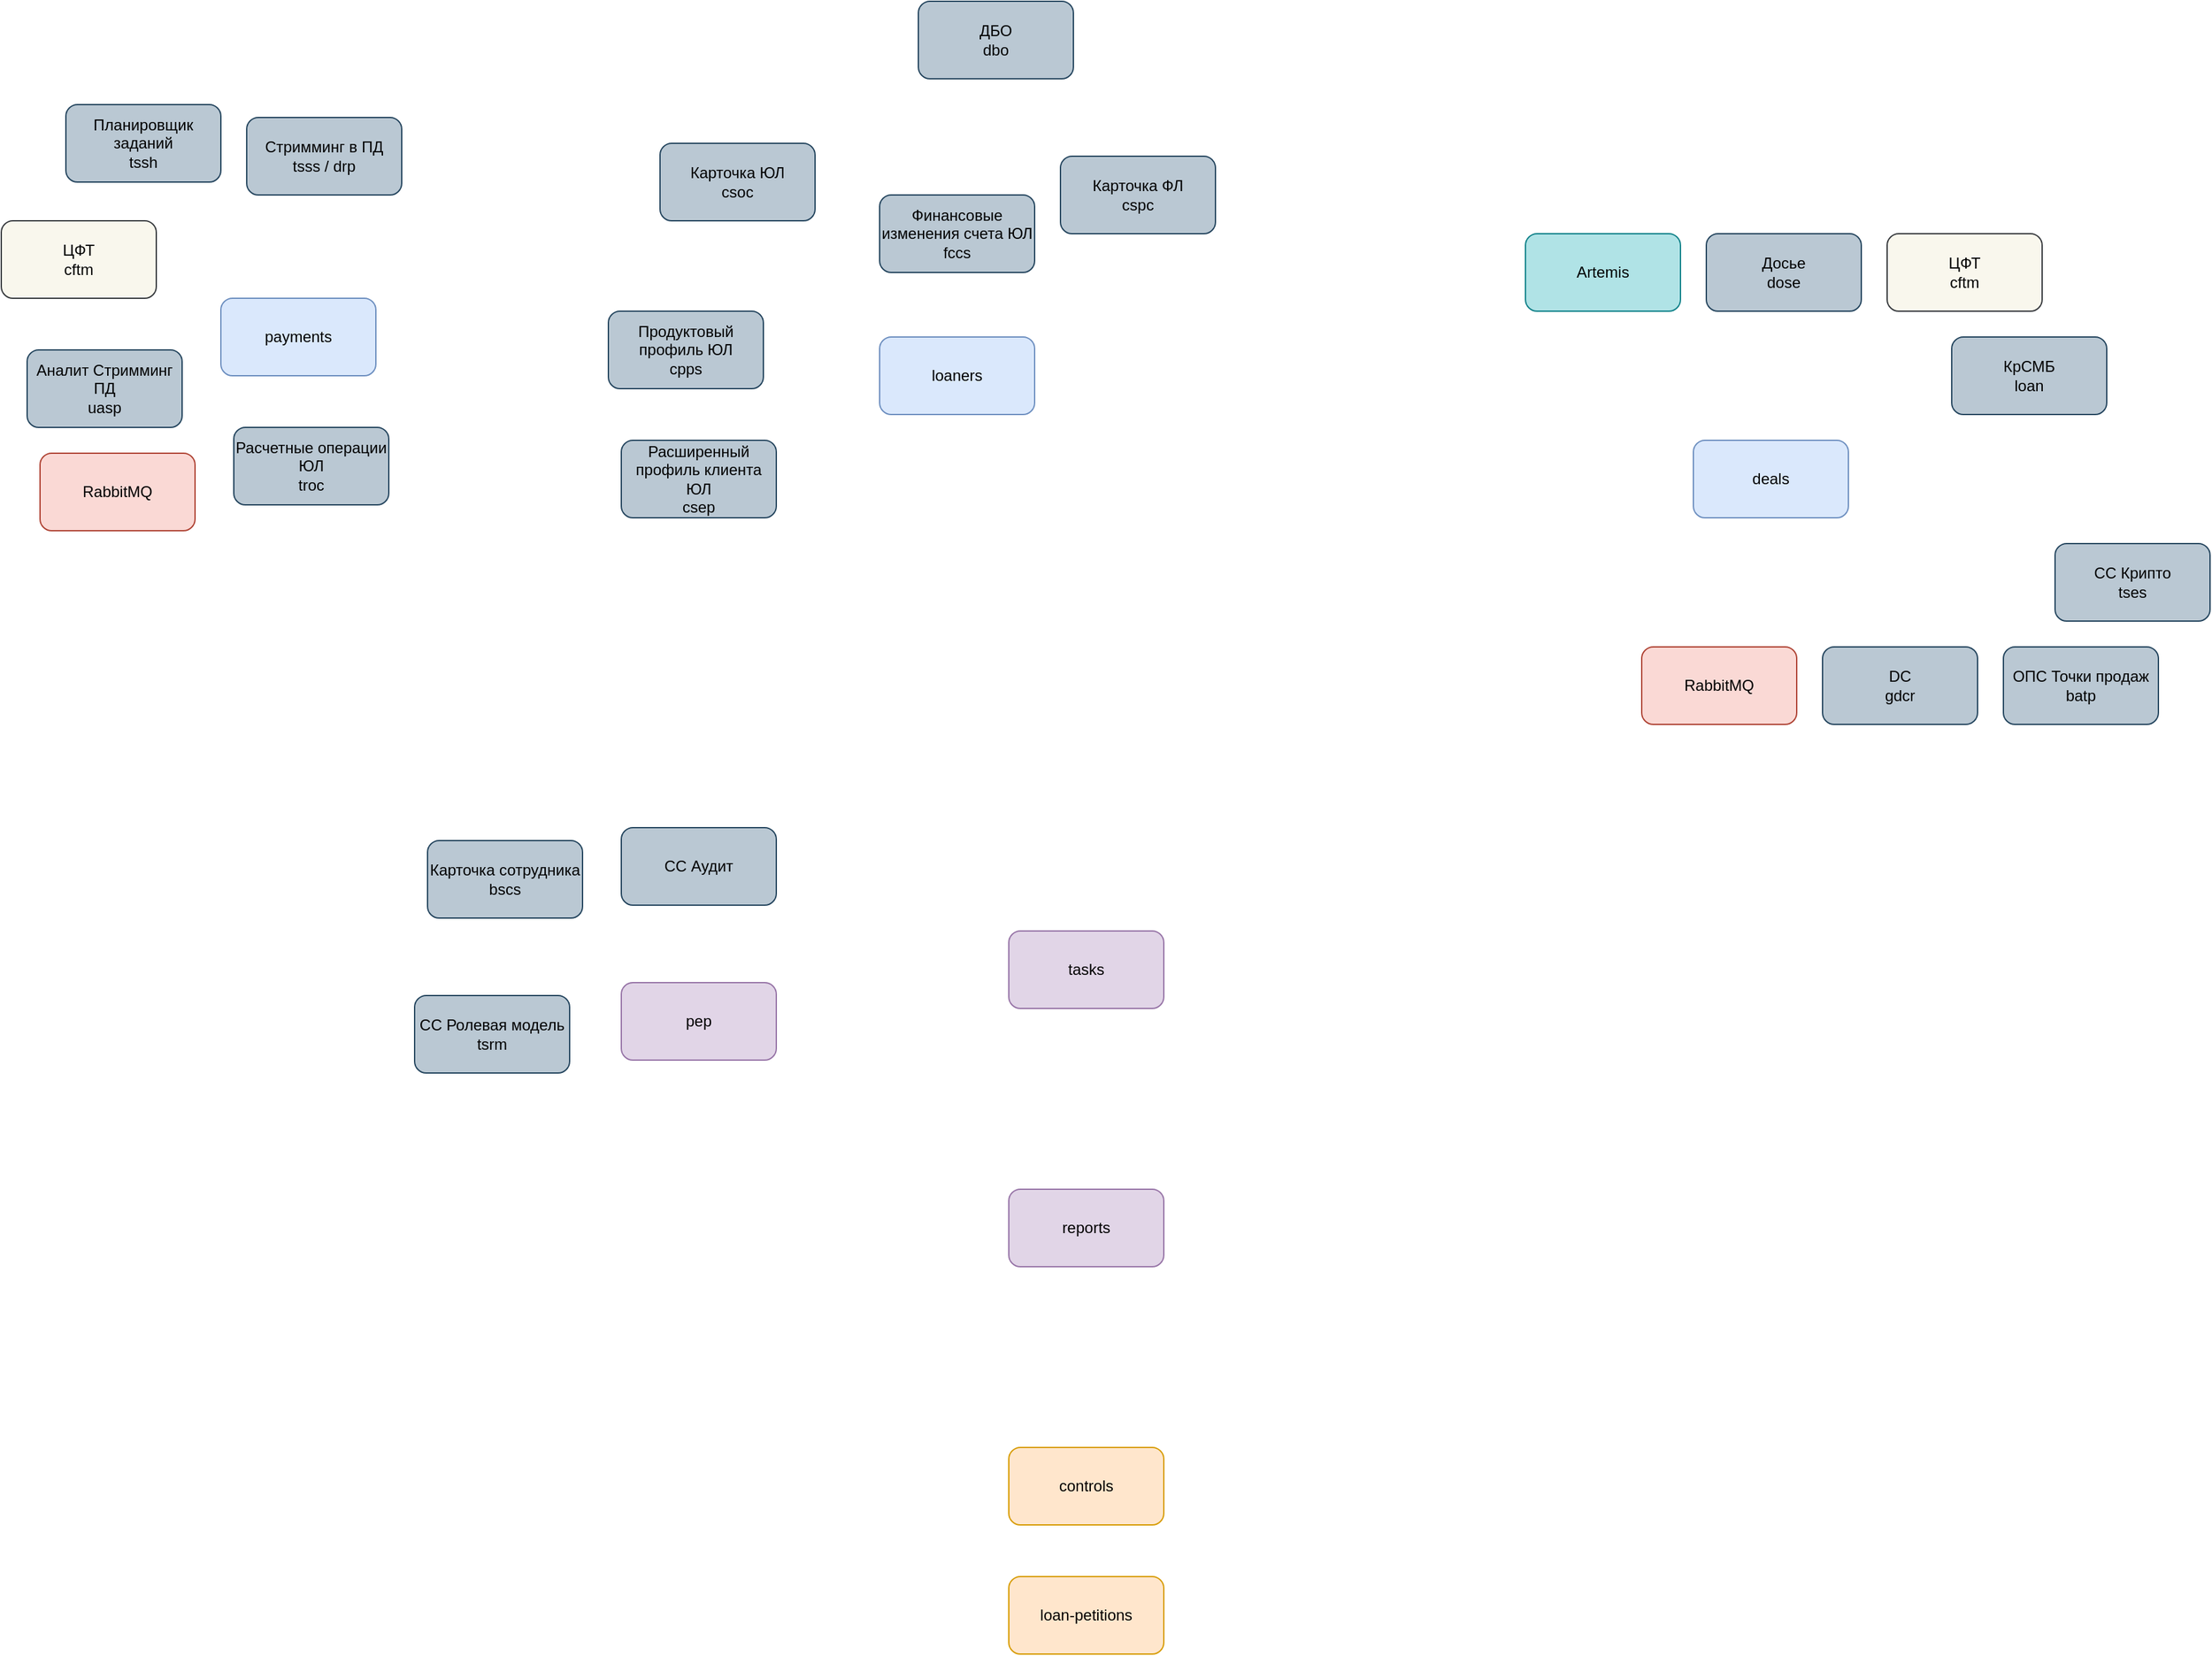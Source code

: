 <mxfile version="24.7.16">
  <diagram name="Страница — 1" id="t4jZ7-XVJNXF6yLmWjbx">
    <mxGraphModel dx="1757" dy="1746" grid="1" gridSize="10" guides="1" tooltips="1" connect="1" arrows="1" fold="1" page="1" pageScale="1" pageWidth="827" pageHeight="1169" math="0" shadow="0">
      <root>
        <mxCell id="0" />
        <mxCell id="1" parent="0" />
        <mxCell id="avL2J_CI90qdSD80F_EQ-3" value="&lt;div&gt;controls&lt;/div&gt;" style="rounded=1;whiteSpace=wrap;html=1;fillColor=#ffe6cc;strokeColor=#d79b00;" vertex="1" parent="1">
          <mxGeometry x="150" y="800" width="120" height="60" as="geometry" />
        </mxCell>
        <mxCell id="avL2J_CI90qdSD80F_EQ-4" value="tasks" style="rounded=1;whiteSpace=wrap;html=1;fillColor=#e1d5e7;strokeColor=#9673a6;" vertex="1" parent="1">
          <mxGeometry x="150" y="400" width="120" height="60" as="geometry" />
        </mxCell>
        <mxCell id="avL2J_CI90qdSD80F_EQ-5" value="pep" style="rounded=1;whiteSpace=wrap;html=1;fillColor=#e1d5e7;strokeColor=#9673a6;" vertex="1" parent="1">
          <mxGeometry x="-150" y="440" width="120" height="60" as="geometry" />
        </mxCell>
        <mxCell id="avL2J_CI90qdSD80F_EQ-6" value="reports" style="rounded=1;whiteSpace=wrap;html=1;fillColor=#e1d5e7;strokeColor=#9673a6;" vertex="1" parent="1">
          <mxGeometry x="150" y="600" width="120" height="60" as="geometry" />
        </mxCell>
        <mxCell id="avL2J_CI90qdSD80F_EQ-8" value="loan-petitions" style="rounded=1;whiteSpace=wrap;html=1;fillColor=#ffe6cc;strokeColor=#d79b00;" vertex="1" parent="1">
          <mxGeometry x="150" y="900" width="120" height="60" as="geometry" />
        </mxCell>
        <mxCell id="avL2J_CI90qdSD80F_EQ-23" value="&lt;div&gt;Карточка сотрудника&lt;br&gt;&lt;/div&gt;&lt;div&gt;bscs&lt;br&gt;&lt;/div&gt;" style="rounded=1;whiteSpace=wrap;html=1;fillColor=#bac8d3;strokeColor=#23445d;" vertex="1" parent="1">
          <mxGeometry x="-300" y="330" width="120" height="60" as="geometry" />
        </mxCell>
        <mxCell id="avL2J_CI90qdSD80F_EQ-28" value="" style="group" vertex="1" connectable="0" parent="1">
          <mxGeometry x="-160" y="-320" width="470" height="400" as="geometry" />
        </mxCell>
        <mxCell id="avL2J_CI90qdSD80F_EQ-7" value="loaners" style="rounded=1;whiteSpace=wrap;html=1;fillColor=#dae8fc;strokeColor=#6c8ebf;" vertex="1" parent="avL2J_CI90qdSD80F_EQ-28">
          <mxGeometry x="210" y="260" width="120" height="60" as="geometry" />
        </mxCell>
        <mxCell id="avL2J_CI90qdSD80F_EQ-18" value="&lt;div&gt;Продуктовый профиль ЮЛ&lt;/div&gt;&lt;div&gt;cpps&lt;br&gt;&lt;/div&gt;" style="rounded=1;whiteSpace=wrap;html=1;fillColor=#bac8d3;strokeColor=#23445d;" vertex="1" parent="avL2J_CI90qdSD80F_EQ-28">
          <mxGeometry y="240" width="120" height="60" as="geometry" />
        </mxCell>
        <mxCell id="avL2J_CI90qdSD80F_EQ-19" value="&lt;div&gt;Расширенный профиль клиента ЮЛ&lt;/div&gt;&lt;div&gt;csep&lt;br&gt;&lt;/div&gt;" style="rounded=1;whiteSpace=wrap;html=1;fillColor=#bac8d3;strokeColor=#23445d;" vertex="1" parent="avL2J_CI90qdSD80F_EQ-28">
          <mxGeometry x="10" y="340" width="120" height="60" as="geometry" />
        </mxCell>
        <mxCell id="avL2J_CI90qdSD80F_EQ-20" value="&lt;div&gt;Финансовые изменения счета ЮЛ&lt;br&gt;&lt;/div&gt;&lt;div&gt;fccs&lt;br&gt;&lt;/div&gt;" style="rounded=1;whiteSpace=wrap;html=1;fillColor=#bac8d3;strokeColor=#23445d;" vertex="1" parent="avL2J_CI90qdSD80F_EQ-28">
          <mxGeometry x="210" y="150" width="120" height="60" as="geometry" />
        </mxCell>
        <mxCell id="avL2J_CI90qdSD80F_EQ-21" value="&lt;div&gt;Карточка ЮЛ&lt;/div&gt;&lt;div&gt;csoc&lt;br&gt;&lt;/div&gt;" style="rounded=1;whiteSpace=wrap;html=1;fillColor=#bac8d3;strokeColor=#23445d;" vertex="1" parent="avL2J_CI90qdSD80F_EQ-28">
          <mxGeometry x="40" y="110" width="120" height="60" as="geometry" />
        </mxCell>
        <mxCell id="avL2J_CI90qdSD80F_EQ-22" value="&lt;div&gt;Карточка ФЛ&lt;/div&gt;&lt;div&gt;cspc&lt;br&gt;&lt;/div&gt;" style="rounded=1;whiteSpace=wrap;html=1;fillColor=#bac8d3;strokeColor=#23445d;" vertex="1" parent="avL2J_CI90qdSD80F_EQ-28">
          <mxGeometry x="350" y="120" width="120" height="60" as="geometry" />
        </mxCell>
        <mxCell id="avL2J_CI90qdSD80F_EQ-24" value="&lt;div&gt;ДБО&lt;br&gt;&lt;/div&gt;dbo" style="rounded=1;whiteSpace=wrap;html=1;fillColor=#bac8d3;strokeColor=#23445d;" vertex="1" parent="avL2J_CI90qdSD80F_EQ-28">
          <mxGeometry x="240" width="120" height="60" as="geometry" />
        </mxCell>
        <mxCell id="avL2J_CI90qdSD80F_EQ-29" value="" style="group" vertex="1" connectable="0" parent="1">
          <mxGeometry x="550" y="-140" width="530" height="380" as="geometry" />
        </mxCell>
        <mxCell id="avL2J_CI90qdSD80F_EQ-1" value="&lt;div&gt;deals&lt;/div&gt;" style="rounded=1;whiteSpace=wrap;html=1;fillColor=#dae8fc;strokeColor=#6c8ebf;" vertex="1" parent="avL2J_CI90qdSD80F_EQ-29">
          <mxGeometry x="130" y="160" width="120" height="60" as="geometry" />
        </mxCell>
        <mxCell id="avL2J_CI90qdSD80F_EQ-9" value="&lt;div&gt;DC&lt;/div&gt;&lt;div&gt;gdcr&lt;br&gt;&lt;/div&gt;" style="rounded=1;whiteSpace=wrap;html=1;fillColor=#bac8d3;strokeColor=#23445d;" vertex="1" parent="avL2J_CI90qdSD80F_EQ-29">
          <mxGeometry x="230" y="320" width="120" height="60" as="geometry" />
        </mxCell>
        <mxCell id="avL2J_CI90qdSD80F_EQ-10" value="&lt;div&gt;Досье&lt;/div&gt;&lt;div&gt;dose&lt;br&gt;&lt;/div&gt;" style="rounded=1;whiteSpace=wrap;html=1;fillColor=#bac8d3;strokeColor=#23445d;" vertex="1" parent="avL2J_CI90qdSD80F_EQ-29">
          <mxGeometry x="140" width="120" height="60" as="geometry" />
        </mxCell>
        <mxCell id="avL2J_CI90qdSD80F_EQ-11" value="&lt;div&gt;ЦФТ&lt;/div&gt;&lt;div&gt;cftm&lt;br&gt;&lt;/div&gt;" style="rounded=1;whiteSpace=wrap;html=1;fillColor=#f9f7ed;strokeColor=#36393d;" vertex="1" parent="avL2J_CI90qdSD80F_EQ-29">
          <mxGeometry x="280" width="120" height="60" as="geometry" />
        </mxCell>
        <mxCell id="avL2J_CI90qdSD80F_EQ-12" value="&lt;div&gt;СС Крипто&lt;/div&gt;&lt;div&gt;tses&lt;br&gt;&lt;/div&gt;" style="rounded=1;whiteSpace=wrap;html=1;fillColor=#bac8d3;strokeColor=#23445d;" vertex="1" parent="avL2J_CI90qdSD80F_EQ-29">
          <mxGeometry x="410" y="240" width="120" height="60" as="geometry" />
        </mxCell>
        <mxCell id="avL2J_CI90qdSD80F_EQ-14" value="&lt;div&gt;КрСМБ&lt;/div&gt;&lt;div&gt;loan&lt;br&gt;&lt;/div&gt;" style="rounded=1;whiteSpace=wrap;html=1;fillColor=#bac8d3;strokeColor=#23445d;" vertex="1" parent="avL2J_CI90qdSD80F_EQ-29">
          <mxGeometry x="330" y="80" width="120" height="60" as="geometry" />
        </mxCell>
        <mxCell id="avL2J_CI90qdSD80F_EQ-15" value="&lt;div&gt;ОПС Точки продаж&lt;/div&gt;&lt;div&gt;batp&lt;br&gt;&lt;/div&gt;" style="rounded=1;whiteSpace=wrap;html=1;fillColor=#bac8d3;strokeColor=#23445d;" vertex="1" parent="avL2J_CI90qdSD80F_EQ-29">
          <mxGeometry x="370" y="320" width="120" height="60" as="geometry" />
        </mxCell>
        <mxCell id="avL2J_CI90qdSD80F_EQ-16" value="RabbitMQ" style="rounded=1;whiteSpace=wrap;html=1;fillColor=#fad9d5;strokeColor=#ae4132;" vertex="1" parent="avL2J_CI90qdSD80F_EQ-29">
          <mxGeometry x="90" y="320" width="120" height="60" as="geometry" />
        </mxCell>
        <mxCell id="avL2J_CI90qdSD80F_EQ-17" value="Artemis" style="rounded=1;whiteSpace=wrap;html=1;fillColor=#b0e3e6;strokeColor=#0e8088;" vertex="1" parent="avL2J_CI90qdSD80F_EQ-29">
          <mxGeometry width="120" height="60" as="geometry" />
        </mxCell>
        <mxCell id="avL2J_CI90qdSD80F_EQ-36" value="" style="group" vertex="1" connectable="0" parent="1">
          <mxGeometry x="-630" y="-240" width="310" height="330" as="geometry" />
        </mxCell>
        <mxCell id="avL2J_CI90qdSD80F_EQ-35" value="RabbitMQ" style="rounded=1;whiteSpace=wrap;html=1;fillColor=#fad9d5;strokeColor=#ae4132;" vertex="1" parent="avL2J_CI90qdSD80F_EQ-36">
          <mxGeometry x="30" y="270" width="120" height="60" as="geometry" />
        </mxCell>
        <mxCell id="avL2J_CI90qdSD80F_EQ-2" value="payments" style="rounded=1;whiteSpace=wrap;html=1;fillColor=#dae8fc;strokeColor=#6c8ebf;" vertex="1" parent="avL2J_CI90qdSD80F_EQ-36">
          <mxGeometry x="170" y="150" width="120" height="60" as="geometry" />
        </mxCell>
        <mxCell id="avL2J_CI90qdSD80F_EQ-27" value="&lt;div&gt;Стримминг в ПД&lt;/div&gt;&lt;div&gt;tsss / drp&lt;br&gt;&lt;/div&gt;" style="rounded=1;whiteSpace=wrap;html=1;fillColor=#bac8d3;strokeColor=#23445d;" vertex="1" parent="avL2J_CI90qdSD80F_EQ-36">
          <mxGeometry x="190" y="10" width="120" height="60" as="geometry" />
        </mxCell>
        <mxCell id="avL2J_CI90qdSD80F_EQ-30" value="&lt;div&gt;ЦФТ&lt;/div&gt;&lt;div&gt;cftm&lt;br&gt;&lt;/div&gt;" style="rounded=1;whiteSpace=wrap;html=1;fillColor=#f9f7ed;strokeColor=#36393d;" vertex="1" parent="avL2J_CI90qdSD80F_EQ-36">
          <mxGeometry y="90" width="120" height="60" as="geometry" />
        </mxCell>
        <mxCell id="avL2J_CI90qdSD80F_EQ-31" value="&lt;div&gt;Аналит Стримминг ПД&lt;/div&gt;uasp" style="rounded=1;whiteSpace=wrap;html=1;fillColor=#bac8d3;strokeColor=#23445d;" vertex="1" parent="avL2J_CI90qdSD80F_EQ-36">
          <mxGeometry x="20" y="190" width="120" height="60" as="geometry" />
        </mxCell>
        <mxCell id="avL2J_CI90qdSD80F_EQ-32" value="&lt;div&gt;Планировщик заданий&lt;/div&gt;&lt;div&gt;tssh&lt;br&gt;&lt;/div&gt;" style="rounded=1;whiteSpace=wrap;html=1;fillColor=#bac8d3;strokeColor=#23445d;" vertex="1" parent="avL2J_CI90qdSD80F_EQ-36">
          <mxGeometry x="50" width="120" height="60" as="geometry" />
        </mxCell>
        <mxCell id="avL2J_CI90qdSD80F_EQ-33" value="&lt;div&gt;Расчетные операции ЮЛ&lt;/div&gt;&lt;div&gt;troc&lt;br&gt;&lt;/div&gt;" style="rounded=1;whiteSpace=wrap;html=1;fillColor=#bac8d3;strokeColor=#23445d;" vertex="1" parent="avL2J_CI90qdSD80F_EQ-36">
          <mxGeometry x="180" y="250" width="120" height="60" as="geometry" />
        </mxCell>
        <mxCell id="avL2J_CI90qdSD80F_EQ-37" value="СС Аудит" style="rounded=1;whiteSpace=wrap;html=1;fillColor=#bac8d3;strokeColor=#23445d;" vertex="1" parent="1">
          <mxGeometry x="-150" y="320" width="120" height="60" as="geometry" />
        </mxCell>
        <mxCell id="avL2J_CI90qdSD80F_EQ-38" value="&lt;div&gt;СС Ролевая модель&lt;/div&gt;&lt;div&gt;tsrm&lt;br&gt;&lt;/div&gt;" style="rounded=1;whiteSpace=wrap;html=1;fillColor=#bac8d3;strokeColor=#23445d;" vertex="1" parent="1">
          <mxGeometry x="-310" y="450" width="120" height="60" as="geometry" />
        </mxCell>
      </root>
    </mxGraphModel>
  </diagram>
</mxfile>
